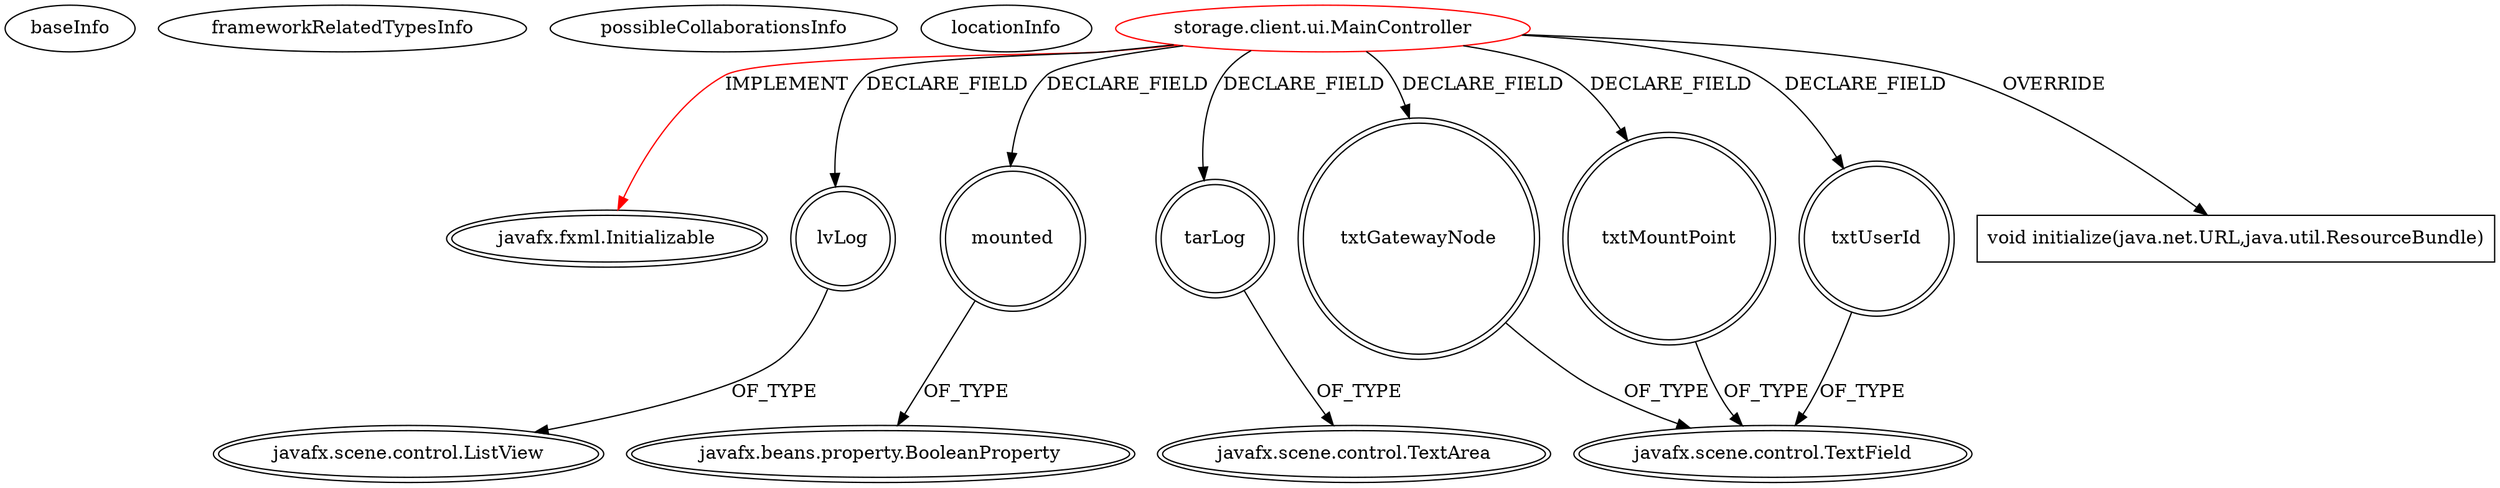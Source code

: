 digraph {
baseInfo[graphId=2740,category="extension_graph",isAnonymous=false,possibleRelation=false]
frameworkRelatedTypesInfo[0="javafx.fxml.Initializable"]
possibleCollaborationsInfo[]
locationInfo[projectName="gitprofit-storage_system",filePath="/gitprofit-storage_system/storage_system-master/StorageClient/src/storage/client/ui/MainController.java",contextSignature="MainController",graphId="2740"]
0[label="storage.client.ui.MainController",vertexType="ROOT_CLIENT_CLASS_DECLARATION",isFrameworkType=false,color=red]
1[label="javafx.fxml.Initializable",vertexType="FRAMEWORK_INTERFACE_TYPE",isFrameworkType=true,peripheries=2]
2[label="lvLog",vertexType="FIELD_DECLARATION",isFrameworkType=true,peripheries=2,shape=circle]
3[label="javafx.scene.control.ListView",vertexType="FRAMEWORK_CLASS_TYPE",isFrameworkType=true,peripheries=2]
4[label="mounted",vertexType="FIELD_DECLARATION",isFrameworkType=true,peripheries=2,shape=circle]
5[label="javafx.beans.property.BooleanProperty",vertexType="FRAMEWORK_CLASS_TYPE",isFrameworkType=true,peripheries=2]
6[label="tarLog",vertexType="FIELD_DECLARATION",isFrameworkType=true,peripheries=2,shape=circle]
7[label="javafx.scene.control.TextArea",vertexType="FRAMEWORK_CLASS_TYPE",isFrameworkType=true,peripheries=2]
8[label="txtGatewayNode",vertexType="FIELD_DECLARATION",isFrameworkType=true,peripheries=2,shape=circle]
9[label="javafx.scene.control.TextField",vertexType="FRAMEWORK_CLASS_TYPE",isFrameworkType=true,peripheries=2]
10[label="txtMountPoint",vertexType="FIELD_DECLARATION",isFrameworkType=true,peripheries=2,shape=circle]
12[label="txtUserId",vertexType="FIELD_DECLARATION",isFrameworkType=true,peripheries=2,shape=circle]
14[label="void initialize(java.net.URL,java.util.ResourceBundle)",vertexType="OVERRIDING_METHOD_DECLARATION",isFrameworkType=false,shape=box]
0->1[label="IMPLEMENT",color=red]
0->2[label="DECLARE_FIELD"]
2->3[label="OF_TYPE"]
0->4[label="DECLARE_FIELD"]
4->5[label="OF_TYPE"]
0->6[label="DECLARE_FIELD"]
6->7[label="OF_TYPE"]
0->8[label="DECLARE_FIELD"]
8->9[label="OF_TYPE"]
0->10[label="DECLARE_FIELD"]
10->9[label="OF_TYPE"]
0->12[label="DECLARE_FIELD"]
12->9[label="OF_TYPE"]
0->14[label="OVERRIDE"]
}
